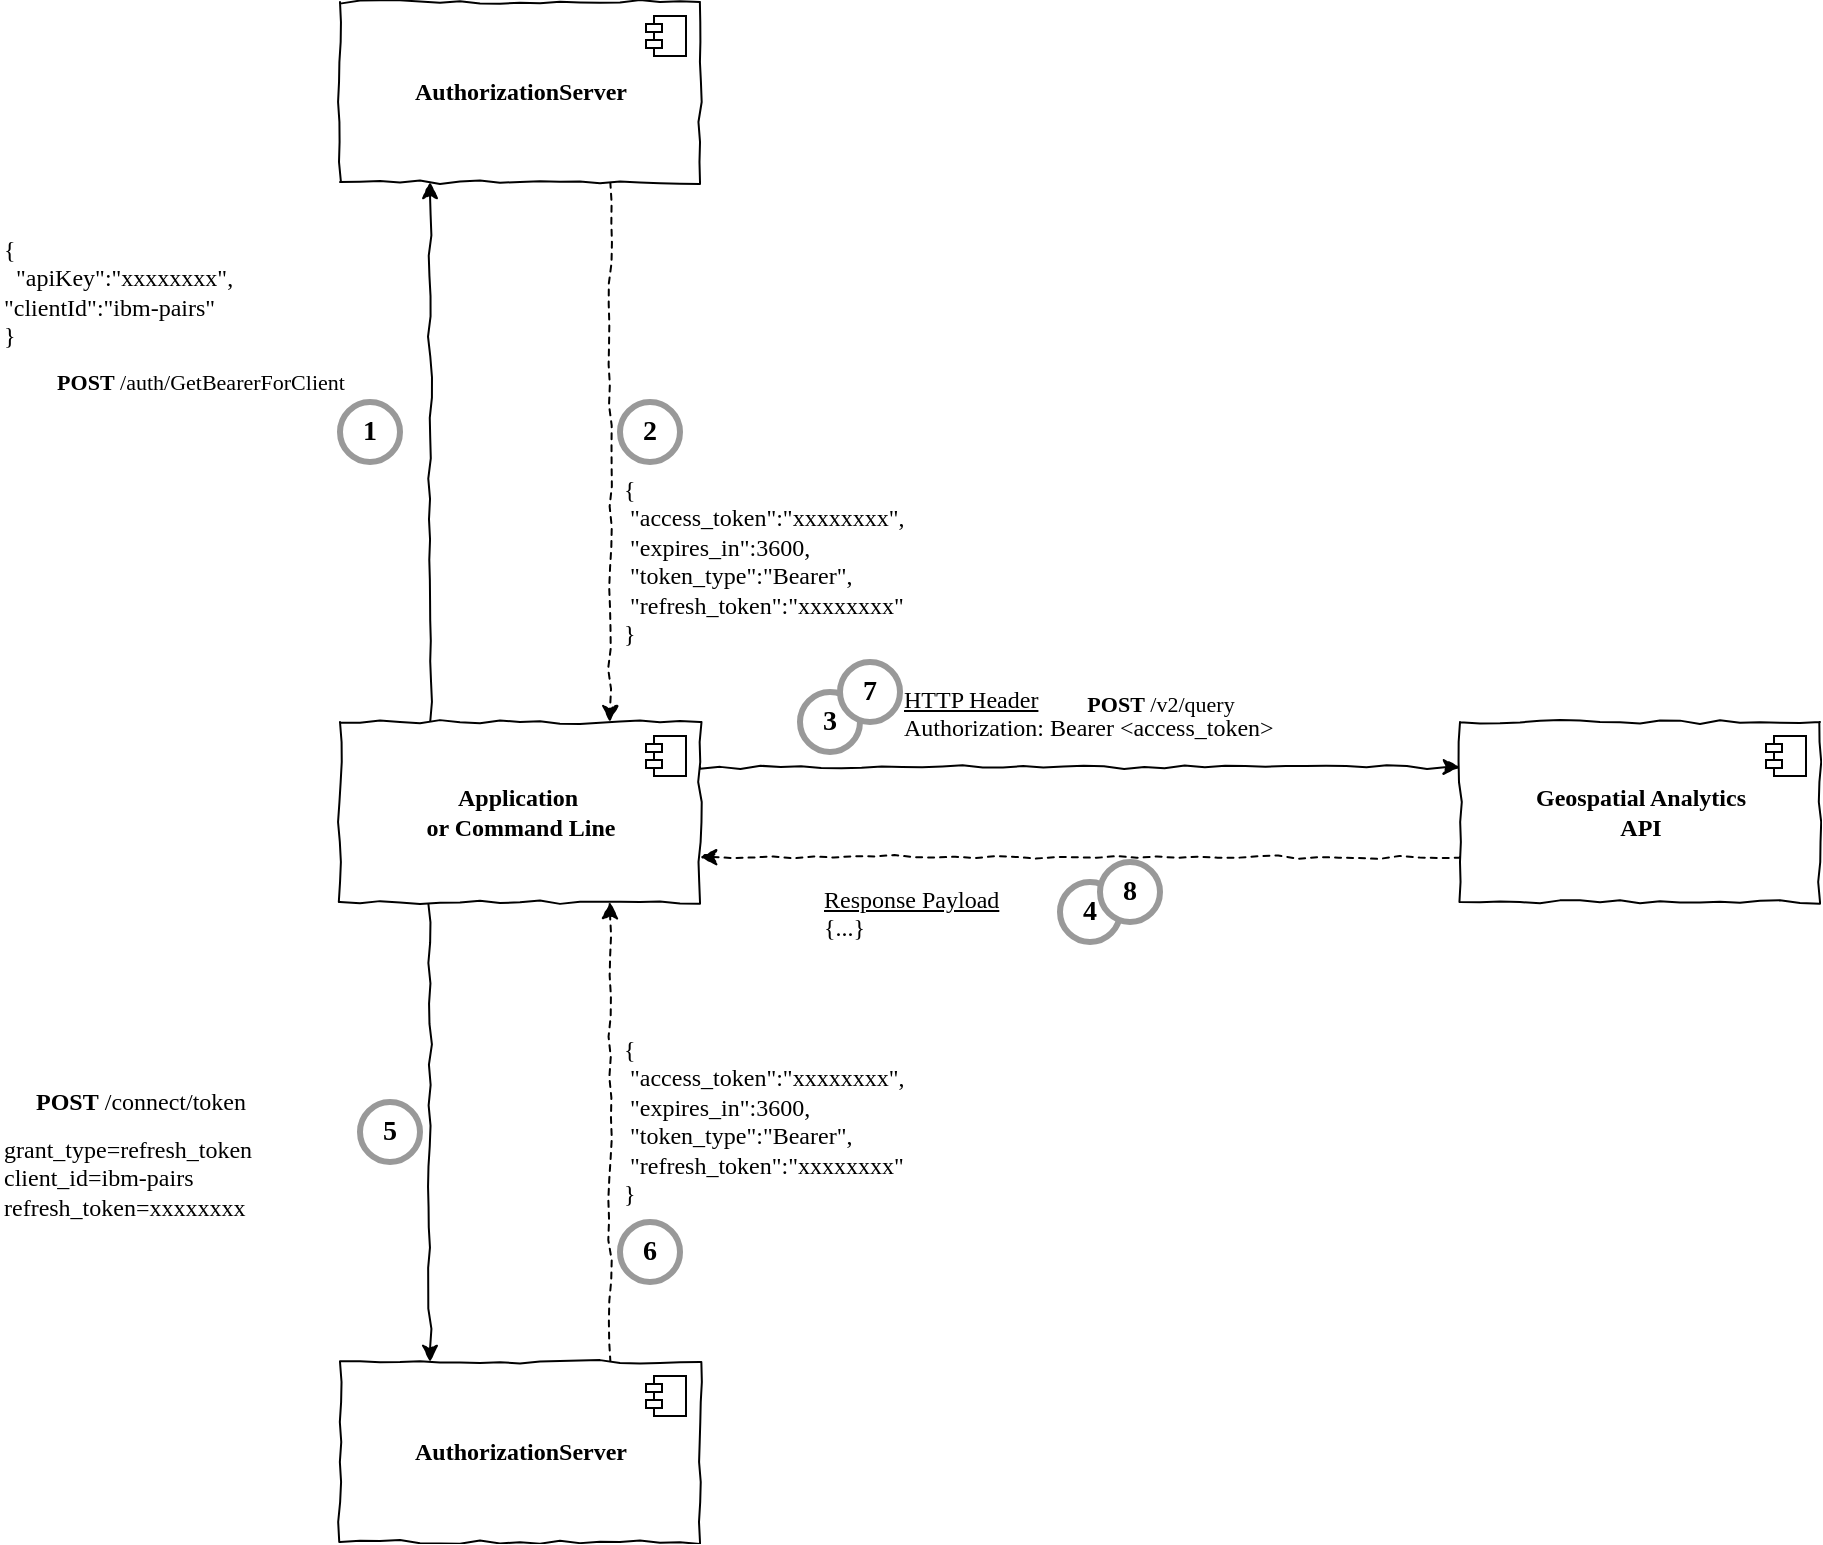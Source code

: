 <mxfile version="12.9.3" type="device" pages="2"><diagram id="FGnACoBi-39WH7Oitc5A" name="Authentication-Overview"><mxGraphModel dx="1408" dy="763" grid="1" gridSize="10" guides="1" tooltips="1" connect="1" arrows="1" fold="1" page="1" pageScale="1" pageWidth="1100" pageHeight="850" math="0" shadow="0"><root><mxCell id="0"/><mxCell id="1" parent="0"/><mxCell id="ftb5nu5uvir3PD1E1usw-15" style="edgeStyle=none;rounded=0;comic=1;orthogonalLoop=1;jettySize=auto;html=1;fontFamily=IBM Plex Mono;fontSize=14;dashed=1;exitX=0.75;exitY=1;exitDx=0;exitDy=0;entryX=0.75;entryY=0;entryDx=0;entryDy=0;" edge="1" parent="1" source="ftb5nu5uvir3PD1E1usw-1" target="ftb5nu5uvir3PD1E1usw-5"><mxGeometry relative="1" as="geometry"/></mxCell><mxCell id="ftb5nu5uvir3PD1E1usw-1" value="AuthorizationServer" style="html=1;dropTarget=0;comic=1;fontFamily=IBM Plex Mono;fontStyle=1" vertex="1" parent="1"><mxGeometry x="240" y="40" width="180" height="90" as="geometry"/></mxCell><mxCell id="ftb5nu5uvir3PD1E1usw-2" value="" style="shape=component;jettyWidth=8;jettyHeight=4;" vertex="1" parent="ftb5nu5uvir3PD1E1usw-1"><mxGeometry x="1" width="20" height="20" relative="1" as="geometry"><mxPoint x="-27" y="7" as="offset"/></mxGeometry></mxCell><mxCell id="ftb5nu5uvir3PD1E1usw-10" value="&lt;b&gt;POST&lt;/b&gt; /v2/query" style="edgeStyle=orthogonalEdgeStyle;rounded=0;comic=1;orthogonalLoop=1;jettySize=auto;html=1;fontFamily=IBM Plex Mono;exitX=1;exitY=0.25;exitDx=0;exitDy=0;entryX=0;entryY=0.25;entryDx=0;entryDy=0;" edge="1" parent="1" source="ftb5nu5uvir3PD1E1usw-5" target="ftb5nu5uvir3PD1E1usw-8"><mxGeometry x="0.21" y="33" relative="1" as="geometry"><mxPoint y="1" as="offset"/></mxGeometry></mxCell><mxCell id="ftb5nu5uvir3PD1E1usw-11" value="&lt;b&gt;POST&lt;/b&gt; /auth/GetBearerForClient" style="rounded=0;comic=1;orthogonalLoop=1;jettySize=auto;html=1;entryX=0.25;entryY=1;entryDx=0;entryDy=0;fontFamily=IBM Plex Mono;exitX=0.25;exitY=0;exitDx=0;exitDy=0;elbow=vertical;" edge="1" parent="1" source="ftb5nu5uvir3PD1E1usw-5" target="ftb5nu5uvir3PD1E1usw-1"><mxGeometry x="0.259" y="115" relative="1" as="geometry"><mxPoint as="offset"/></mxGeometry></mxCell><mxCell id="ftb5nu5uvir3PD1E1usw-26" value="&lt;b&gt;POST&lt;/b&gt;&amp;nbsp;/connect/token" style="edgeStyle=none;rounded=0;comic=1;orthogonalLoop=1;jettySize=auto;html=1;exitX=0.25;exitY=1;exitDx=0;exitDy=0;entryX=0.25;entryY=0;entryDx=0;entryDy=0;fontFamily=IBM Plex Mono;fontSize=12;" edge="1" parent="1" source="ftb5nu5uvir3PD1E1usw-5" target="ftb5nu5uvir3PD1E1usw-24"><mxGeometry x="-0.13" y="-145" relative="1" as="geometry"><mxPoint as="offset"/></mxGeometry></mxCell><mxCell id="ftb5nu5uvir3PD1E1usw-5" value="Application&amp;nbsp;&lt;br&gt;or Command Line" style="html=1;dropTarget=0;comic=1;fontFamily=IBM Plex Mono;fontStyle=1" vertex="1" parent="1"><mxGeometry x="240" y="400" width="180" height="90" as="geometry"/></mxCell><mxCell id="ftb5nu5uvir3PD1E1usw-6" value="" style="shape=component;jettyWidth=8;jettyHeight=4;" vertex="1" parent="ftb5nu5uvir3PD1E1usw-5"><mxGeometry x="1" width="20" height="20" relative="1" as="geometry"><mxPoint x="-27" y="7" as="offset"/></mxGeometry></mxCell><mxCell id="ftb5nu5uvir3PD1E1usw-21" style="edgeStyle=none;rounded=0;comic=1;orthogonalLoop=1;jettySize=auto;html=1;exitX=0;exitY=0.75;exitDx=0;exitDy=0;entryX=1;entryY=0.75;entryDx=0;entryDy=0;dashed=1;fontFamily=IBM Plex Mono;fontSize=12;" edge="1" parent="1" source="ftb5nu5uvir3PD1E1usw-8" target="ftb5nu5uvir3PD1E1usw-5"><mxGeometry relative="1" as="geometry"/></mxCell><mxCell id="ftb5nu5uvir3PD1E1usw-8" value="Geospatial Analytics&lt;br&gt;API" style="html=1;dropTarget=0;comic=1;fontFamily=IBM Plex Mono;fontStyle=1" vertex="1" parent="1"><mxGeometry x="800" y="400" width="180" height="90" as="geometry"/></mxCell><mxCell id="ftb5nu5uvir3PD1E1usw-9" value="" style="shape=component;jettyWidth=8;jettyHeight=4;" vertex="1" parent="ftb5nu5uvir3PD1E1usw-8"><mxGeometry x="1" width="20" height="20" relative="1" as="geometry"><mxPoint x="-27" y="7" as="offset"/></mxGeometry></mxCell><mxCell id="ftb5nu5uvir3PD1E1usw-14" value="&lt;font style=&quot;font-size: 14px;&quot;&gt;&lt;b style=&quot;font-size: 14px;&quot;&gt;1&lt;/b&gt;&lt;/font&gt;" style="ellipse;whiteSpace=wrap;html=1;aspect=fixed;comic=1;fontFamily=IBM Plex Mono;strokeWidth=3;strokeColor=#999999;fontSize=14;" vertex="1" parent="1"><mxGeometry x="240" y="240" width="30" height="30" as="geometry"/></mxCell><mxCell id="ftb5nu5uvir3PD1E1usw-16" value="&lt;font style=&quot;font-size: 14px&quot;&gt;&lt;b style=&quot;font-size: 14px&quot;&gt;2&lt;/b&gt;&lt;/font&gt;" style="ellipse;whiteSpace=wrap;html=1;aspect=fixed;comic=1;fontFamily=IBM Plex Mono;strokeWidth=3;strokeColor=#999999;fontSize=14;" vertex="1" parent="1"><mxGeometry x="380" y="240" width="30" height="30" as="geometry"/></mxCell><mxCell id="ftb5nu5uvir3PD1E1usw-17" value="&lt;div&gt;{&lt;/div&gt;&lt;div&gt;&amp;nbsp;&quot;access_token&quot;:&quot;xxxxxxxx&quot;,&lt;/div&gt;&lt;div&gt;&amp;nbsp;&quot;expires_in&quot;:3600,&lt;/div&gt;&lt;div&gt;&amp;nbsp;&quot;token_type&quot;:&quot;Bearer&quot;,&lt;/div&gt;&lt;div&gt;&amp;nbsp;&quot;refresh_token&quot;:&quot;xxxxxxxx&quot;&lt;/div&gt;&lt;div&gt;}&lt;/div&gt;" style="text;html=1;strokeColor=none;fillColor=none;align=left;verticalAlign=top;whiteSpace=wrap;rounded=0;comic=1;fontFamily=IBM Plex Mono;fontSize=12;" vertex="1" parent="1"><mxGeometry x="380" y="270" width="210" height="100" as="geometry"/></mxCell><mxCell id="ftb5nu5uvir3PD1E1usw-18" value="{&lt;br&gt;&amp;nbsp; &quot;apiKey&quot;:&quot;xxxxxxxx&quot;,&amp;nbsp; &amp;nbsp; &quot;clientId&quot;:&quot;ibm-pairs&quot;&lt;br&gt;}" style="text;html=1;strokeColor=none;fillColor=none;align=left;verticalAlign=top;whiteSpace=wrap;rounded=0;comic=1;fontFamily=IBM Plex Mono;fontSize=12;" vertex="1" parent="1"><mxGeometry x="70" y="150" width="180" height="71" as="geometry"/></mxCell><mxCell id="ftb5nu5uvir3PD1E1usw-19" value="&lt;u&gt;HTTP Header&lt;/u&gt;&lt;br&gt;Authorization: Bearer &amp;lt;access_token&amp;gt;" style="text;html=1;strokeColor=none;fillColor=none;align=left;verticalAlign=top;whiteSpace=wrap;rounded=0;comic=1;fontFamily=IBM Plex Mono;fontSize=12;" vertex="1" parent="1"><mxGeometry x="520" y="375" width="270" height="40" as="geometry"/></mxCell><mxCell id="ftb5nu5uvir3PD1E1usw-20" value="&lt;font style=&quot;font-size: 14px&quot;&gt;&lt;b style=&quot;font-size: 14px&quot;&gt;3&lt;/b&gt;&lt;/font&gt;" style="ellipse;whiteSpace=wrap;html=1;aspect=fixed;comic=1;fontFamily=IBM Plex Mono;strokeWidth=3;strokeColor=#999999;fontSize=14;" vertex="1" parent="1"><mxGeometry x="470" y="385" width="30" height="30" as="geometry"/></mxCell><mxCell id="ftb5nu5uvir3PD1E1usw-22" value="&lt;font style=&quot;font-size: 14px&quot;&gt;&lt;b style=&quot;font-size: 14px&quot;&gt;4&lt;/b&gt;&lt;/font&gt;" style="ellipse;whiteSpace=wrap;html=1;aspect=fixed;comic=1;fontFamily=IBM Plex Mono;strokeWidth=3;strokeColor=#999999;fontSize=14;" vertex="1" parent="1"><mxGeometry x="600" y="480" width="30" height="30" as="geometry"/></mxCell><mxCell id="ftb5nu5uvir3PD1E1usw-23" value="&lt;u&gt;Response Payload&lt;/u&gt;&lt;br&gt;{...}" style="text;html=1;strokeColor=none;fillColor=none;align=left;verticalAlign=top;whiteSpace=wrap;rounded=0;comic=1;fontFamily=IBM Plex Mono;fontSize=12;" vertex="1" parent="1"><mxGeometry x="480" y="475" width="120" height="40" as="geometry"/></mxCell><mxCell id="ftb5nu5uvir3PD1E1usw-27" style="edgeStyle=none;rounded=0;comic=1;orthogonalLoop=1;jettySize=auto;html=1;exitX=0.75;exitY=0;exitDx=0;exitDy=0;entryX=0.75;entryY=1;entryDx=0;entryDy=0;fontFamily=IBM Plex Mono;fontSize=12;dashed=1;" edge="1" parent="1" source="ftb5nu5uvir3PD1E1usw-24" target="ftb5nu5uvir3PD1E1usw-5"><mxGeometry relative="1" as="geometry"/></mxCell><mxCell id="ftb5nu5uvir3PD1E1usw-24" value="AuthorizationServer" style="html=1;dropTarget=0;comic=1;fontFamily=IBM Plex Mono;fontStyle=1" vertex="1" parent="1"><mxGeometry x="240" y="720" width="180" height="90" as="geometry"/></mxCell><mxCell id="ftb5nu5uvir3PD1E1usw-25" value="" style="shape=component;jettyWidth=8;jettyHeight=4;" vertex="1" parent="ftb5nu5uvir3PD1E1usw-24"><mxGeometry x="1" width="20" height="20" relative="1" as="geometry"><mxPoint x="-27" y="7" as="offset"/></mxGeometry></mxCell><mxCell id="ftb5nu5uvir3PD1E1usw-28" value="&lt;font style=&quot;font-size: 14px&quot;&gt;&lt;b style=&quot;font-size: 14px&quot;&gt;5&lt;/b&gt;&lt;/font&gt;" style="ellipse;whiteSpace=wrap;html=1;aspect=fixed;comic=1;fontFamily=IBM Plex Mono;strokeWidth=3;strokeColor=#999999;fontSize=14;" vertex="1" parent="1"><mxGeometry x="250" y="590" width="30" height="30" as="geometry"/></mxCell><mxCell id="ftb5nu5uvir3PD1E1usw-29" value="&lt;font style=&quot;font-size: 14px&quot;&gt;&lt;b style=&quot;font-size: 14px&quot;&gt;6&lt;/b&gt;&lt;/font&gt;" style="ellipse;whiteSpace=wrap;html=1;aspect=fixed;comic=1;fontFamily=IBM Plex Mono;strokeWidth=3;strokeColor=#999999;fontSize=14;" vertex="1" parent="1"><mxGeometry x="380" y="650" width="30" height="30" as="geometry"/></mxCell><mxCell id="ftb5nu5uvir3PD1E1usw-32" value="grant_type=refresh_token&lt;br&gt;client_id=ibm-pairs&lt;br&gt;refresh_token=xxxxxxxx" style="text;html=1;strokeColor=none;fillColor=none;align=left;verticalAlign=top;whiteSpace=wrap;rounded=0;comic=1;fontFamily=IBM Plex Mono;fontSize=12;" vertex="1" parent="1"><mxGeometry x="70" y="600" width="180" height="80" as="geometry"/></mxCell><mxCell id="ftb5nu5uvir3PD1E1usw-33" value="&lt;div&gt;{&lt;/div&gt;&lt;div&gt;&amp;nbsp;&quot;access_token&quot;:&quot;xxxxxxxx&quot;,&lt;/div&gt;&lt;div&gt;&amp;nbsp;&quot;expires_in&quot;:3600,&lt;/div&gt;&lt;div&gt;&amp;nbsp;&quot;token_type&quot;:&quot;Bearer&quot;,&lt;/div&gt;&lt;div&gt;&amp;nbsp;&quot;refresh_token&quot;:&quot;xxxxxxxx&quot;&lt;/div&gt;&lt;div&gt;}&lt;/div&gt;" style="text;html=1;strokeColor=none;fillColor=none;align=left;verticalAlign=top;whiteSpace=wrap;rounded=0;comic=1;fontFamily=IBM Plex Mono;fontSize=12;" vertex="1" parent="1"><mxGeometry x="380" y="550" width="210" height="100" as="geometry"/></mxCell><mxCell id="ftb5nu5uvir3PD1E1usw-34" value="&lt;font style=&quot;font-size: 14px&quot;&gt;&lt;b style=&quot;font-size: 14px&quot;&gt;7&lt;/b&gt;&lt;/font&gt;" style="ellipse;whiteSpace=wrap;html=1;aspect=fixed;comic=1;fontFamily=IBM Plex Mono;strokeWidth=3;strokeColor=#999999;fontSize=14;" vertex="1" parent="1"><mxGeometry x="490" y="370" width="30" height="30" as="geometry"/></mxCell><mxCell id="hP9-8TK62l8kvwt4IvQL-1" value="&lt;font style=&quot;font-size: 14px&quot;&gt;&lt;b style=&quot;font-size: 14px&quot;&gt;8&lt;/b&gt;&lt;/font&gt;" style="ellipse;whiteSpace=wrap;html=1;aspect=fixed;comic=1;fontFamily=IBM Plex Mono;strokeWidth=3;strokeColor=#999999;fontSize=14;" vertex="1" parent="1"><mxGeometry x="620" y="470" width="30" height="30" as="geometry"/></mxCell></root></mxGraphModel></diagram><diagram id="JehKrEq8t_MKrav2unfd" name="Blank-Diagram"><mxGraphModel dx="1408" dy="763" grid="1" gridSize="10" guides="1" tooltips="1" connect="1" arrows="1" fold="1" page="1" pageScale="1" pageWidth="1100" pageHeight="850" math="0" shadow="0"><root><mxCell id="BGrFZI3TM0F66rcbtwd4-0"/><mxCell id="BGrFZI3TM0F66rcbtwd4-1" parent="BGrFZI3TM0F66rcbtwd4-0"/></root></mxGraphModel></diagram></mxfile>